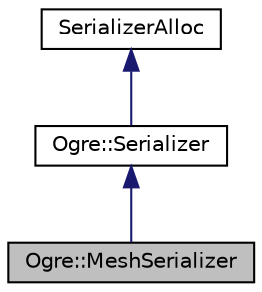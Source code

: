 digraph "Ogre::MeshSerializer"
{
  bgcolor="transparent";
  edge [fontname="Helvetica",fontsize="10",labelfontname="Helvetica",labelfontsize="10"];
  node [fontname="Helvetica",fontsize="10",shape=record];
  Node0 [label="Ogre::MeshSerializer",height=0.2,width=0.4,color="black", fillcolor="grey75", style="filled", fontcolor="black"];
  Node1 -> Node0 [dir="back",color="midnightblue",fontsize="10",style="solid",fontname="Helvetica"];
  Node1 [label="Ogre::Serializer",height=0.2,width=0.4,color="black",URL="$class_ogre_1_1_serializer.html",tooltip="Generic class for serialising data to / from binary stream-based files. "];
  Node2 -> Node1 [dir="back",color="midnightblue",fontsize="10",style="solid",fontname="Helvetica"];
  Node2 [label="SerializerAlloc",height=0.2,width=0.4,color="black",URL="$class_ogre_1_1_allocated_object.html"];
}
